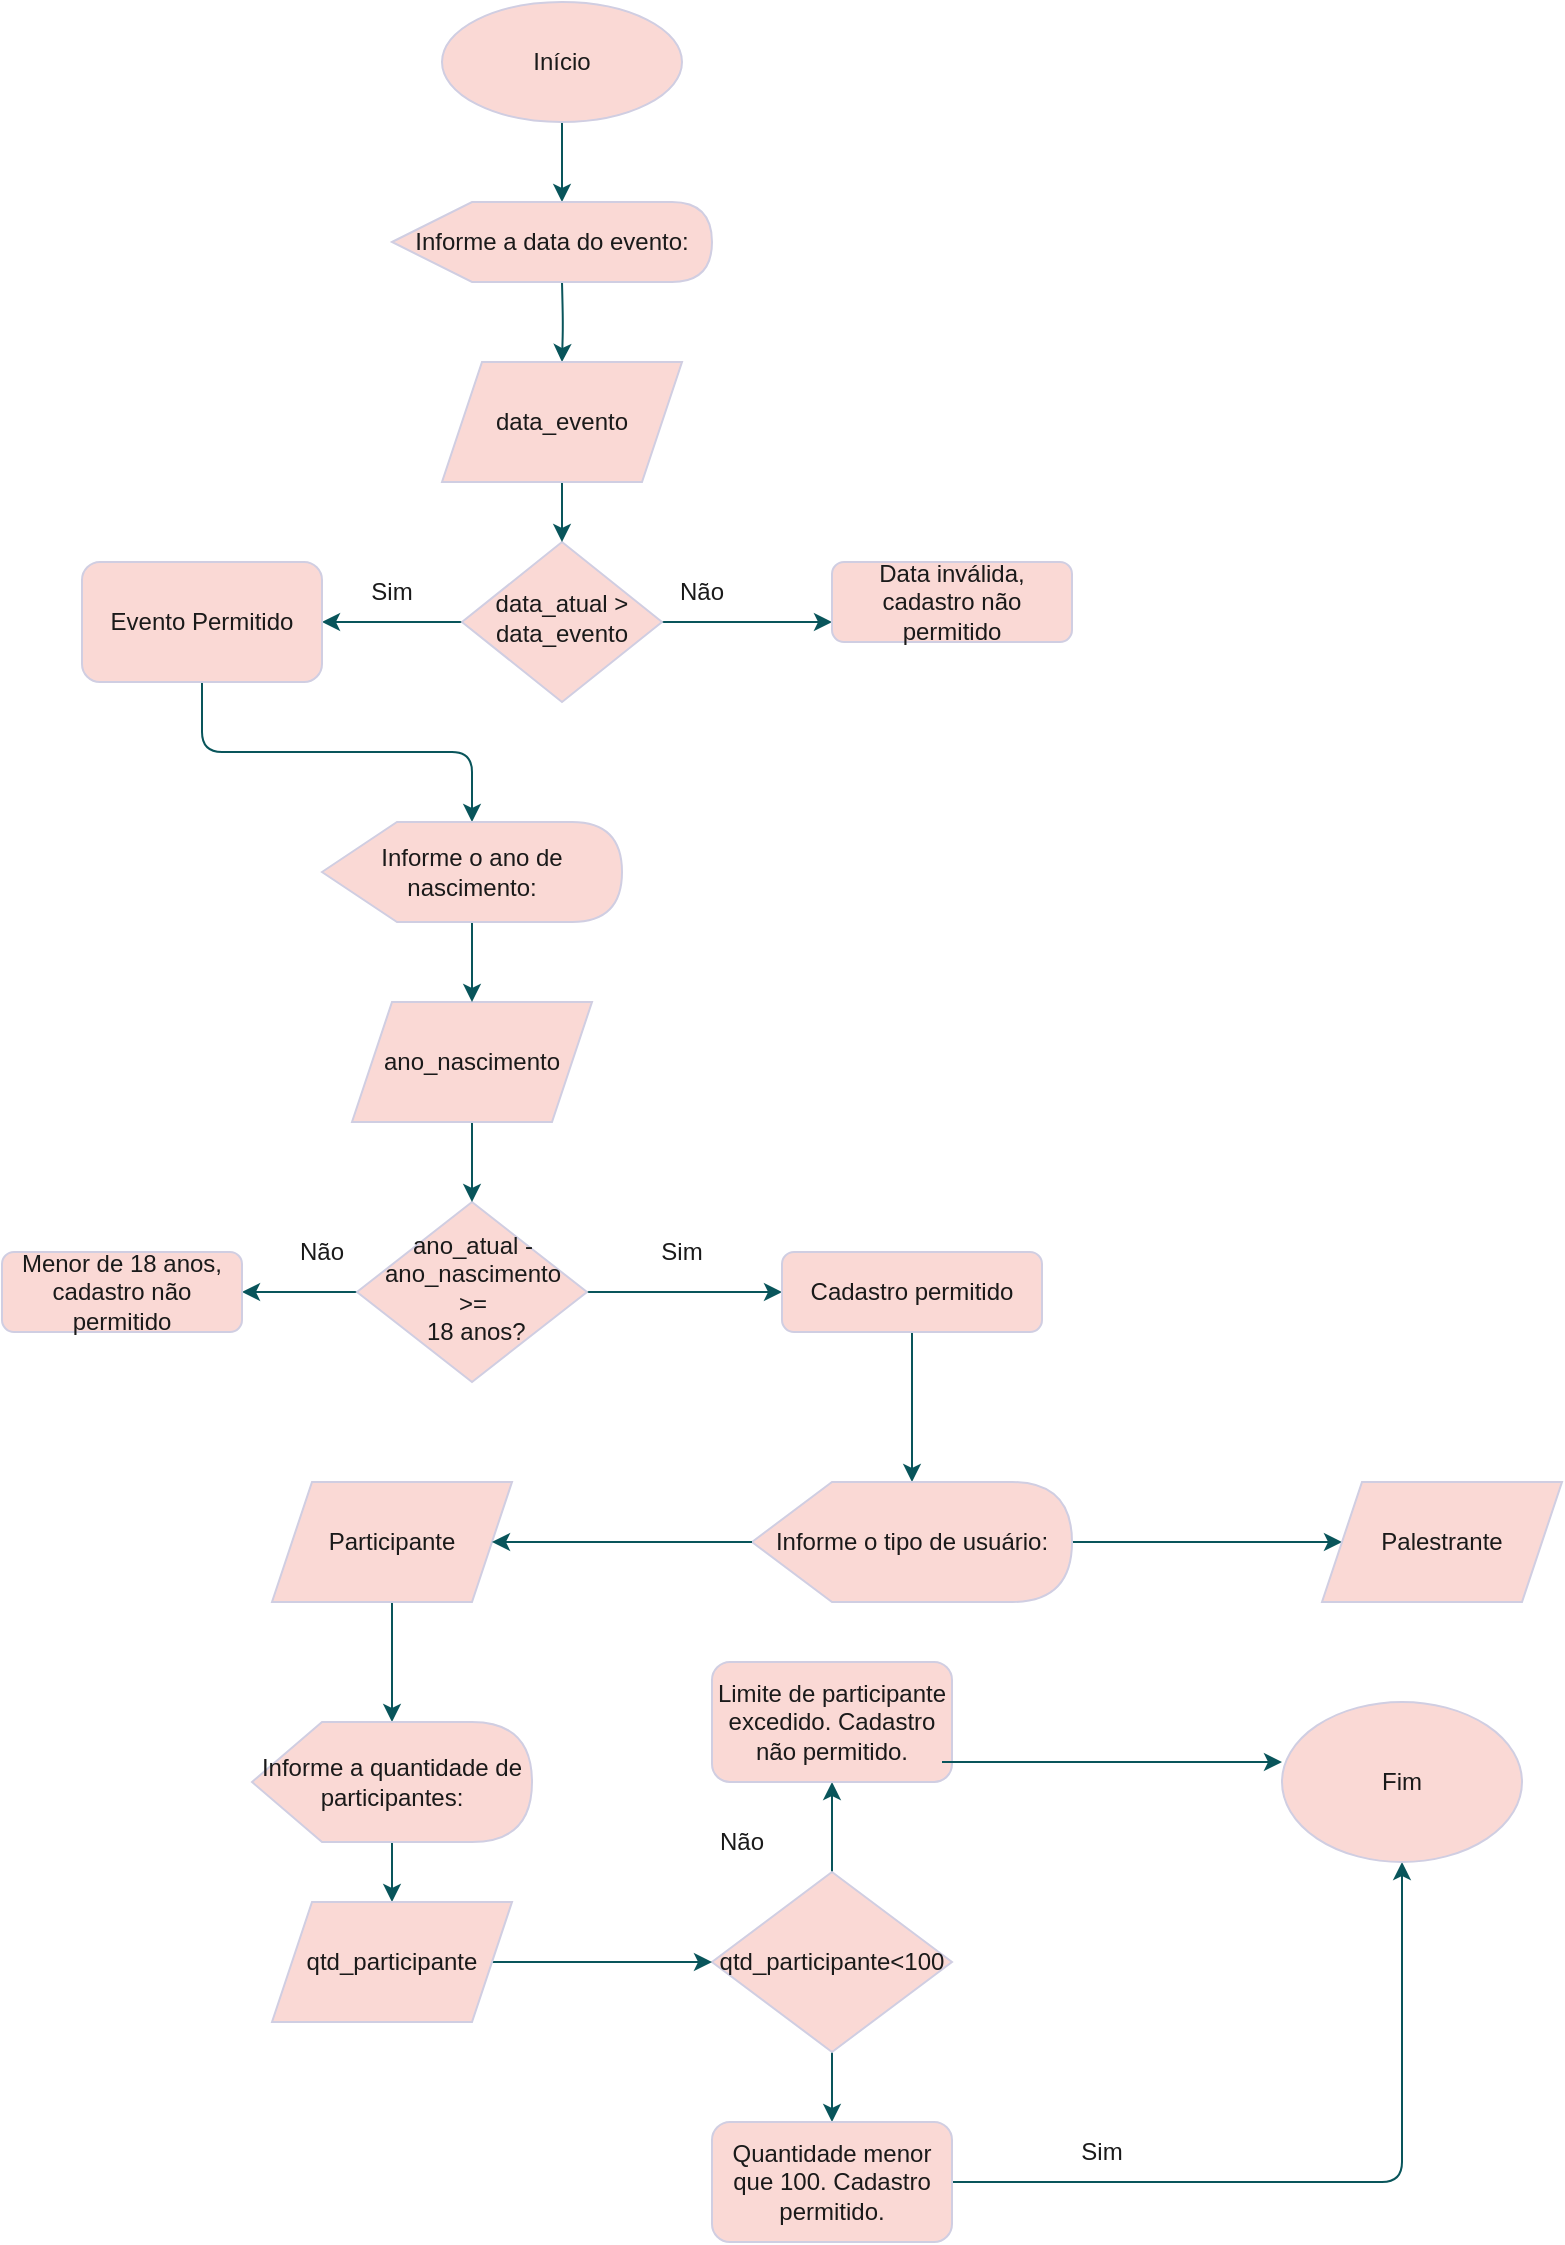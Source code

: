 <mxfile version="16.2.0" type="github">
  <diagram id="rZ5K7mYYI--8vyTnPfz0" name="Page-1">
    <mxGraphModel dx="1422" dy="914" grid="0" gridSize="10" guides="1" tooltips="1" connect="1" arrows="1" fold="1" page="1" pageScale="1" pageWidth="827" pageHeight="1169" math="0" shadow="0">
      <root>
        <mxCell id="0" />
        <mxCell id="1" parent="0" />
        <mxCell id="Es2B9YMbTBRfLWk8UN1K-47" value="" style="edgeStyle=orthogonalEdgeStyle;curved=0;rounded=1;sketch=0;orthogonalLoop=1;jettySize=auto;html=1;fontColor=#1A1A1A;strokeColor=#09555B;" parent="1" target="Es2B9YMbTBRfLWk8UN1K-71" edge="1">
          <mxGeometry relative="1" as="geometry">
            <mxPoint x="290" y="160" as="sourcePoint" />
          </mxGeometry>
        </mxCell>
        <mxCell id="Es2B9YMbTBRfLWk8UN1K-48" style="edgeStyle=orthogonalEdgeStyle;rounded=0;orthogonalLoop=1;jettySize=auto;html=1;entryX=0;entryY=0.75;entryDx=0;entryDy=0;strokeColor=#09555B;fontColor=#1A1A1A;" parent="1" source="Es2B9YMbTBRfLWk8UN1K-50" target="Es2B9YMbTBRfLWk8UN1K-51" edge="1">
          <mxGeometry relative="1" as="geometry" />
        </mxCell>
        <mxCell id="Es2B9YMbTBRfLWk8UN1K-49" value="" style="edgeStyle=orthogonalEdgeStyle;curved=0;rounded=1;sketch=0;orthogonalLoop=1;jettySize=auto;html=1;fontColor=#1A1A1A;strokeColor=#09555B;" parent="1" source="Es2B9YMbTBRfLWk8UN1K-50" target="Es2B9YMbTBRfLWk8UN1K-61" edge="1">
          <mxGeometry relative="1" as="geometry" />
        </mxCell>
        <mxCell id="Es2B9YMbTBRfLWk8UN1K-50" value="data_atual &amp;gt; data_evento" style="rhombus;whiteSpace=wrap;html=1;shadow=0;fontFamily=Helvetica;fontSize=12;align=center;strokeWidth=1;spacing=6;spacingTop=-4;fillColor=#FAD9D5;strokeColor=#D0CEE2;fontColor=#1A1A1A;" parent="1" vertex="1">
          <mxGeometry x="240" y="290" width="100" height="80" as="geometry" />
        </mxCell>
        <mxCell id="Es2B9YMbTBRfLWk8UN1K-51" value="Data inválida, cadastro não permitido" style="rounded=1;whiteSpace=wrap;html=1;fontSize=12;glass=0;strokeWidth=1;shadow=0;fillColor=#FAD9D5;strokeColor=#D0CEE2;fontColor=#1A1A1A;" parent="1" vertex="1">
          <mxGeometry x="425" y="300" width="120" height="40" as="geometry" />
        </mxCell>
        <mxCell id="Es2B9YMbTBRfLWk8UN1K-52" value="" style="edgeStyle=orthogonalEdgeStyle;curved=0;rounded=1;sketch=0;orthogonalLoop=1;jettySize=auto;html=1;fontColor=#1A1A1A;strokeColor=#09555B;" parent="1" source="Es2B9YMbTBRfLWk8UN1K-54" target="Es2B9YMbTBRfLWk8UN1K-55" edge="1">
          <mxGeometry relative="1" as="geometry" />
        </mxCell>
        <mxCell id="Es2B9YMbTBRfLWk8UN1K-53" value="" style="edgeStyle=orthogonalEdgeStyle;curved=0;rounded=1;sketch=0;orthogonalLoop=1;jettySize=auto;html=1;fontColor=#1A1A1A;strokeColor=#09555B;" parent="1" source="Es2B9YMbTBRfLWk8UN1K-54" target="Es2B9YMbTBRfLWk8UN1K-57" edge="1">
          <mxGeometry relative="1" as="geometry" />
        </mxCell>
        <mxCell id="Es2B9YMbTBRfLWk8UN1K-54" value="ano_atual - ano_nascimento &amp;gt;=&lt;br&gt;&amp;nbsp;18 anos?" style="rhombus;whiteSpace=wrap;html=1;shadow=0;fontFamily=Helvetica;fontSize=12;align=center;strokeWidth=1;spacing=6;spacingTop=-4;fillColor=#FAD9D5;strokeColor=#D0CEE2;fontColor=#1A1A1A;" parent="1" vertex="1">
          <mxGeometry x="187.5" y="620" width="115" height="90" as="geometry" />
        </mxCell>
        <mxCell id="Es2B9YMbTBRfLWk8UN1K-55" value="Menor de 18 anos, cadastro não permitido" style="rounded=1;whiteSpace=wrap;html=1;fontSize=12;glass=0;strokeWidth=1;shadow=0;fillColor=#FAD9D5;strokeColor=#D0CEE2;fontColor=#1A1A1A;" parent="1" vertex="1">
          <mxGeometry x="10" y="645" width="120" height="40" as="geometry" />
        </mxCell>
        <mxCell id="Es2B9YMbTBRfLWk8UN1K-56" value="" style="edgeStyle=orthogonalEdgeStyle;curved=0;rounded=1;sketch=0;orthogonalLoop=1;jettySize=auto;html=1;fontColor=#1A1A1A;strokeColor=#09555B;" parent="1" source="Es2B9YMbTBRfLWk8UN1K-57" target="Es2B9YMbTBRfLWk8UN1K-81" edge="1">
          <mxGeometry relative="1" as="geometry" />
        </mxCell>
        <mxCell id="Es2B9YMbTBRfLWk8UN1K-57" value="Cadastro permitido" style="rounded=1;whiteSpace=wrap;html=1;fontSize=12;glass=0;strokeWidth=1;shadow=0;fillColor=#FAD9D5;strokeColor=#D0CEE2;fontColor=#1A1A1A;" parent="1" vertex="1">
          <mxGeometry x="400" y="645" width="130" height="40" as="geometry" />
        </mxCell>
        <mxCell id="Es2B9YMbTBRfLWk8UN1K-58" style="edgeStyle=orthogonalEdgeStyle;rounded=0;orthogonalLoop=1;jettySize=auto;html=1;entryX=0.5;entryY=0;entryDx=0;entryDy=0;strokeColor=#09555B;fontColor=#1A1A1A;" parent="1" source="Es2B9YMbTBRfLWk8UN1K-59" edge="1">
          <mxGeometry relative="1" as="geometry">
            <mxPoint x="290" y="120" as="targetPoint" />
          </mxGeometry>
        </mxCell>
        <mxCell id="Es2B9YMbTBRfLWk8UN1K-59" value="Início" style="ellipse;whiteSpace=wrap;html=1;fillColor=#FAD9D5;strokeColor=#D0CEE2;fontColor=#1A1A1A;" parent="1" vertex="1">
          <mxGeometry x="230" y="20" width="120" height="60" as="geometry" />
        </mxCell>
        <mxCell id="Es2B9YMbTBRfLWk8UN1K-60" value="" style="edgeStyle=orthogonalEdgeStyle;curved=0;rounded=1;sketch=0;orthogonalLoop=1;jettySize=auto;html=1;fontColor=#1A1A1A;strokeColor=#09555B;" parent="1" source="Es2B9YMbTBRfLWk8UN1K-61" target="Es2B9YMbTBRfLWk8UN1K-77" edge="1">
          <mxGeometry relative="1" as="geometry" />
        </mxCell>
        <mxCell id="Es2B9YMbTBRfLWk8UN1K-61" value="Evento Permitido" style="rounded=1;whiteSpace=wrap;html=1;fillColor=#FAD9D5;strokeColor=#D0CEE2;fontColor=#1A1A1A;" parent="1" vertex="1">
          <mxGeometry x="50" y="300" width="120" height="60" as="geometry" />
        </mxCell>
        <mxCell id="Es2B9YMbTBRfLWk8UN1K-62" value="" style="edgeStyle=orthogonalEdgeStyle;rounded=0;orthogonalLoop=1;jettySize=auto;html=1;strokeColor=#09555B;fontColor=#1A1A1A;" parent="1" source="Es2B9YMbTBRfLWk8UN1K-64" target="Es2B9YMbTBRfLWk8UN1K-66" edge="1">
          <mxGeometry relative="1" as="geometry" />
        </mxCell>
        <mxCell id="Es2B9YMbTBRfLWk8UN1K-63" value="" style="edgeStyle=orthogonalEdgeStyle;rounded=0;orthogonalLoop=1;jettySize=auto;html=1;strokeColor=#09555B;fontColor=#1A1A1A;" parent="1" source="Es2B9YMbTBRfLWk8UN1K-64" target="Es2B9YMbTBRfLWk8UN1K-67" edge="1">
          <mxGeometry relative="1" as="geometry" />
        </mxCell>
        <mxCell id="Es2B9YMbTBRfLWk8UN1K-64" value="qtd_participante&amp;lt;100" style="rhombus;whiteSpace=wrap;html=1;fillColor=#FAD9D5;strokeColor=#D0CEE2;fontColor=#1A1A1A;" parent="1" vertex="1">
          <mxGeometry x="365" y="955" width="120" height="90" as="geometry" />
        </mxCell>
        <mxCell id="Es2B9YMbTBRfLWk8UN1K-65" value="" style="edgeStyle=orthogonalEdgeStyle;curved=0;rounded=1;sketch=0;orthogonalLoop=1;jettySize=auto;html=1;fontColor=#1A1A1A;strokeColor=#09555B;" parent="1" source="Es2B9YMbTBRfLWk8UN1K-66" target="Es2B9YMbTBRfLWk8UN1K-68" edge="1">
          <mxGeometry relative="1" as="geometry" />
        </mxCell>
        <mxCell id="Es2B9YMbTBRfLWk8UN1K-66" value="Quantidade menor que 100. Cadastro permitido." style="rounded=1;whiteSpace=wrap;html=1;fillColor=#FAD9D5;strokeColor=#D0CEE2;fontColor=#1A1A1A;" parent="1" vertex="1">
          <mxGeometry x="365" y="1080" width="120" height="60" as="geometry" />
        </mxCell>
        <mxCell id="Es2B9YMbTBRfLWk8UN1K-67" value="Limite de participante excedido. Cadastro não permitido." style="rounded=1;whiteSpace=wrap;html=1;fillColor=#FAD9D5;strokeColor=#D0CEE2;fontColor=#1A1A1A;" parent="1" vertex="1">
          <mxGeometry x="365" y="850" width="120" height="60" as="geometry" />
        </mxCell>
        <mxCell id="Es2B9YMbTBRfLWk8UN1K-68" value="Fim" style="ellipse;whiteSpace=wrap;html=1;fillColor=#FAD9D5;strokeColor=#D0CEE2;fontColor=#1A1A1A;" parent="1" vertex="1">
          <mxGeometry x="650" y="870" width="120" height="80" as="geometry" />
        </mxCell>
        <mxCell id="Es2B9YMbTBRfLWk8UN1K-69" value="Não&lt;br&gt;" style="text;html=1;strokeColor=none;fillColor=none;align=center;verticalAlign=middle;whiteSpace=wrap;rounded=0;fontColor=#1A1A1A;" parent="1" vertex="1">
          <mxGeometry x="330" y="300" width="60" height="30" as="geometry" />
        </mxCell>
        <mxCell id="Es2B9YMbTBRfLWk8UN1K-70" value="" style="edgeStyle=orthogonalEdgeStyle;curved=0;rounded=1;sketch=0;orthogonalLoop=1;jettySize=auto;html=1;fontColor=#1A1A1A;strokeColor=#09555B;" parent="1" source="Es2B9YMbTBRfLWk8UN1K-71" target="Es2B9YMbTBRfLWk8UN1K-50" edge="1">
          <mxGeometry relative="1" as="geometry" />
        </mxCell>
        <mxCell id="Es2B9YMbTBRfLWk8UN1K-71" value="data_evento" style="shape=parallelogram;perimeter=parallelogramPerimeter;whiteSpace=wrap;html=1;fixedSize=1;rounded=0;sketch=0;fontColor=#1A1A1A;strokeColor=#D0CEE2;fillColor=#FAD9D5;" parent="1" vertex="1">
          <mxGeometry x="230" y="200" width="120" height="60" as="geometry" />
        </mxCell>
        <mxCell id="Es2B9YMbTBRfLWk8UN1K-72" value="" style="edgeStyle=orthogonalEdgeStyle;curved=0;rounded=1;sketch=0;orthogonalLoop=1;jettySize=auto;html=1;fontColor=#1A1A1A;strokeColor=#09555B;" parent="1" source="Es2B9YMbTBRfLWk8UN1K-73" target="Es2B9YMbTBRfLWk8UN1K-54" edge="1">
          <mxGeometry relative="1" as="geometry" />
        </mxCell>
        <mxCell id="Es2B9YMbTBRfLWk8UN1K-73" value="ano_nascimento" style="shape=parallelogram;perimeter=parallelogramPerimeter;whiteSpace=wrap;html=1;fixedSize=1;rounded=0;sketch=0;fontColor=#1A1A1A;strokeColor=#D0CEE2;fillColor=#FAD9D5;" parent="1" vertex="1">
          <mxGeometry x="185" y="520" width="120" height="60" as="geometry" />
        </mxCell>
        <mxCell id="Es2B9YMbTBRfLWk8UN1K-74" value="Informe a data do evento:" style="shape=display;whiteSpace=wrap;html=1;rounded=0;sketch=0;fontColor=#1A1A1A;strokeColor=#D0CEE2;fillColor=#FAD9D5;" parent="1" vertex="1">
          <mxGeometry x="205" y="120" width="160" height="40" as="geometry" />
        </mxCell>
        <mxCell id="Es2B9YMbTBRfLWk8UN1K-75" value="Sim" style="text;html=1;strokeColor=none;fillColor=none;align=center;verticalAlign=middle;whiteSpace=wrap;rounded=0;sketch=0;fontColor=#1A1A1A;" parent="1" vertex="1">
          <mxGeometry x="175" y="300" width="60" height="30" as="geometry" />
        </mxCell>
        <mxCell id="Es2B9YMbTBRfLWk8UN1K-76" value="" style="edgeStyle=orthogonalEdgeStyle;curved=0;rounded=1;sketch=0;orthogonalLoop=1;jettySize=auto;html=1;fontColor=#1A1A1A;strokeColor=#09555B;" parent="1" source="Es2B9YMbTBRfLWk8UN1K-77" target="Es2B9YMbTBRfLWk8UN1K-73" edge="1">
          <mxGeometry relative="1" as="geometry" />
        </mxCell>
        <mxCell id="Es2B9YMbTBRfLWk8UN1K-77" value="Informe o ano de nascimento:" style="shape=display;whiteSpace=wrap;html=1;rounded=0;sketch=0;fontColor=#1A1A1A;strokeColor=#D0CEE2;fillColor=#FAD9D5;" parent="1" vertex="1">
          <mxGeometry x="170" y="430" width="150" height="50" as="geometry" />
        </mxCell>
        <mxCell id="Es2B9YMbTBRfLWk8UN1K-78" value="Sim" style="text;html=1;strokeColor=none;fillColor=none;align=center;verticalAlign=middle;whiteSpace=wrap;rounded=0;sketch=0;fontColor=#1A1A1A;" parent="1" vertex="1">
          <mxGeometry x="320" y="630" width="60" height="30" as="geometry" />
        </mxCell>
        <mxCell id="Es2B9YMbTBRfLWk8UN1K-79" value="Não" style="text;html=1;strokeColor=none;fillColor=none;align=center;verticalAlign=middle;whiteSpace=wrap;rounded=0;sketch=0;fontColor=#1A1A1A;" parent="1" vertex="1">
          <mxGeometry x="140" y="630" width="60" height="30" as="geometry" />
        </mxCell>
        <mxCell id="Es2B9YMbTBRfLWk8UN1K-80" value="" style="edgeStyle=orthogonalEdgeStyle;curved=0;rounded=1;sketch=0;orthogonalLoop=1;jettySize=auto;html=1;fontColor=#1A1A1A;strokeColor=#09555B;" parent="1" source="Es2B9YMbTBRfLWk8UN1K-81" target="Es2B9YMbTBRfLWk8UN1K-82" edge="1">
          <mxGeometry relative="1" as="geometry" />
        </mxCell>
        <mxCell id="Es2B9YMbTBRfLWk8UN1K-81" value="Informe o tipo de usuário:" style="shape=display;whiteSpace=wrap;html=1;rounded=0;sketch=0;fontColor=#1A1A1A;strokeColor=#D0CEE2;fillColor=#FAD9D5;" parent="1" vertex="1">
          <mxGeometry x="385" y="760" width="160" height="60" as="geometry" />
        </mxCell>
        <mxCell id="Es2B9YMbTBRfLWk8UN1K-82" value="Palestrante" style="shape=parallelogram;perimeter=parallelogramPerimeter;whiteSpace=wrap;html=1;fixedSize=1;rounded=0;sketch=0;fontColor=#1A1A1A;strokeColor=#D0CEE2;fillColor=#FAD9D5;" parent="1" vertex="1">
          <mxGeometry x="670" y="760" width="120" height="60" as="geometry" />
        </mxCell>
        <mxCell id="Es2B9YMbTBRfLWk8UN1K-83" value="" style="edgeStyle=orthogonalEdgeStyle;curved=0;rounded=1;sketch=0;orthogonalLoop=1;jettySize=auto;html=1;fontColor=#1A1A1A;strokeColor=#09555B;" parent="1" source="Es2B9YMbTBRfLWk8UN1K-84" target="Es2B9YMbTBRfLWk8UN1K-86" edge="1">
          <mxGeometry relative="1" as="geometry" />
        </mxCell>
        <mxCell id="Es2B9YMbTBRfLWk8UN1K-84" value="Participante" style="shape=parallelogram;perimeter=parallelogramPerimeter;whiteSpace=wrap;html=1;fixedSize=1;rounded=0;sketch=0;fontColor=#1A1A1A;strokeColor=#D0CEE2;fillColor=#FAD9D5;" parent="1" vertex="1">
          <mxGeometry x="145" y="760" width="120" height="60" as="geometry" />
        </mxCell>
        <mxCell id="Es2B9YMbTBRfLWk8UN1K-85" value="" style="edgeStyle=orthogonalEdgeStyle;curved=0;rounded=1;sketch=0;orthogonalLoop=1;jettySize=auto;html=1;fontColor=#1A1A1A;strokeColor=#09555B;" parent="1" source="Es2B9YMbTBRfLWk8UN1K-86" target="Es2B9YMbTBRfLWk8UN1K-88" edge="1">
          <mxGeometry relative="1" as="geometry" />
        </mxCell>
        <mxCell id="Es2B9YMbTBRfLWk8UN1K-86" value="Informe a quantidade de participantes:" style="shape=display;whiteSpace=wrap;html=1;rounded=0;sketch=0;fontColor=#1A1A1A;strokeColor=#D0CEE2;fillColor=#FAD9D5;" parent="1" vertex="1">
          <mxGeometry x="135" y="880" width="140" height="60" as="geometry" />
        </mxCell>
        <mxCell id="Es2B9YMbTBRfLWk8UN1K-87" value="" style="edgeStyle=orthogonalEdgeStyle;curved=0;rounded=1;sketch=0;orthogonalLoop=1;jettySize=auto;html=1;fontColor=#1A1A1A;strokeColor=#09555B;" parent="1" source="Es2B9YMbTBRfLWk8UN1K-88" target="Es2B9YMbTBRfLWk8UN1K-64" edge="1">
          <mxGeometry relative="1" as="geometry" />
        </mxCell>
        <mxCell id="Es2B9YMbTBRfLWk8UN1K-88" value="qtd_participante" style="shape=parallelogram;perimeter=parallelogramPerimeter;whiteSpace=wrap;html=1;fixedSize=1;rounded=0;sketch=0;fontColor=#1A1A1A;strokeColor=#D0CEE2;fillColor=#FAD9D5;" parent="1" vertex="1">
          <mxGeometry x="145" y="970" width="120" height="60" as="geometry" />
        </mxCell>
        <mxCell id="Es2B9YMbTBRfLWk8UN1K-89" value="Não" style="text;html=1;strokeColor=none;fillColor=none;align=center;verticalAlign=middle;whiteSpace=wrap;rounded=0;sketch=0;fontColor=#1A1A1A;" parent="1" vertex="1">
          <mxGeometry x="350" y="925" width="60" height="30" as="geometry" />
        </mxCell>
        <mxCell id="Es2B9YMbTBRfLWk8UN1K-90" value="Sim" style="text;html=1;strokeColor=none;fillColor=none;align=center;verticalAlign=middle;whiteSpace=wrap;rounded=0;sketch=0;fontColor=#1A1A1A;" parent="1" vertex="1">
          <mxGeometry x="530" y="1080" width="60" height="30" as="geometry" />
        </mxCell>
        <mxCell id="Es2B9YMbTBRfLWk8UN1K-91" value="" style="endArrow=classic;html=1;rounded=1;sketch=0;fontColor=#1A1A1A;strokeColor=#09555B;curved=0;entryX=1;entryY=0.5;entryDx=0;entryDy=0;exitX=0;exitY=0.5;exitDx=0;exitDy=0;exitPerimeter=0;" parent="1" source="Es2B9YMbTBRfLWk8UN1K-81" target="Es2B9YMbTBRfLWk8UN1K-84" edge="1">
          <mxGeometry width="50" height="50" relative="1" as="geometry">
            <mxPoint x="390" y="1020" as="sourcePoint" />
            <mxPoint x="440" y="970" as="targetPoint" />
          </mxGeometry>
        </mxCell>
        <mxCell id="Es2B9YMbTBRfLWk8UN1K-92" value="" style="endArrow=classic;html=1;rounded=1;sketch=0;fontColor=#1A1A1A;strokeColor=#09555B;curved=0;entryX=0;entryY=0.375;entryDx=0;entryDy=0;entryPerimeter=0;" parent="1" target="Es2B9YMbTBRfLWk8UN1K-68" edge="1">
          <mxGeometry width="50" height="50" relative="1" as="geometry">
            <mxPoint x="480" y="900" as="sourcePoint" />
            <mxPoint x="440" y="1070" as="targetPoint" />
          </mxGeometry>
        </mxCell>
      </root>
    </mxGraphModel>
  </diagram>
</mxfile>
